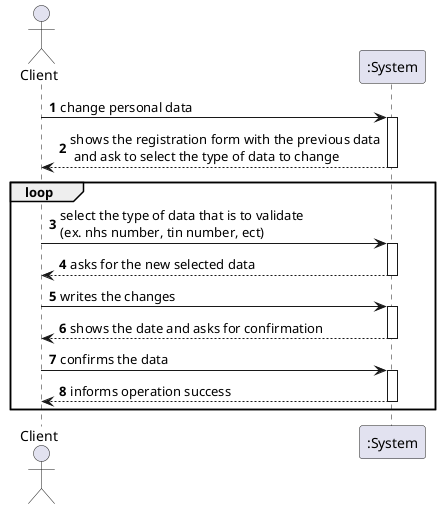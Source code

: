 @startuml
'https://plantuml.com/sequence-diagram

autonumber

actor Client as CLT
participant ":System" as SYS

CLT-> SYS : change personal data
activate SYS
SYS-->CLT : shows the registration form with the previous data\n and ask to select the type of data to change
deactivate SYS
loop
CLT -> SYS : select the type of data that is to validate\n(ex. nhs number, tin number, ect)
activate SYS
SYS-->CLT : asks for the new selected data
deactivate SYS
CLT-> SYS : writes the changes
activate SYS
SYS--> CLT : shows the date and asks for confirmation
deactivate SYS
CLT->SYS : confirms the data
activate SYS
SYS-->CLT : informs operation success
deactivate SYS
end


@enduml